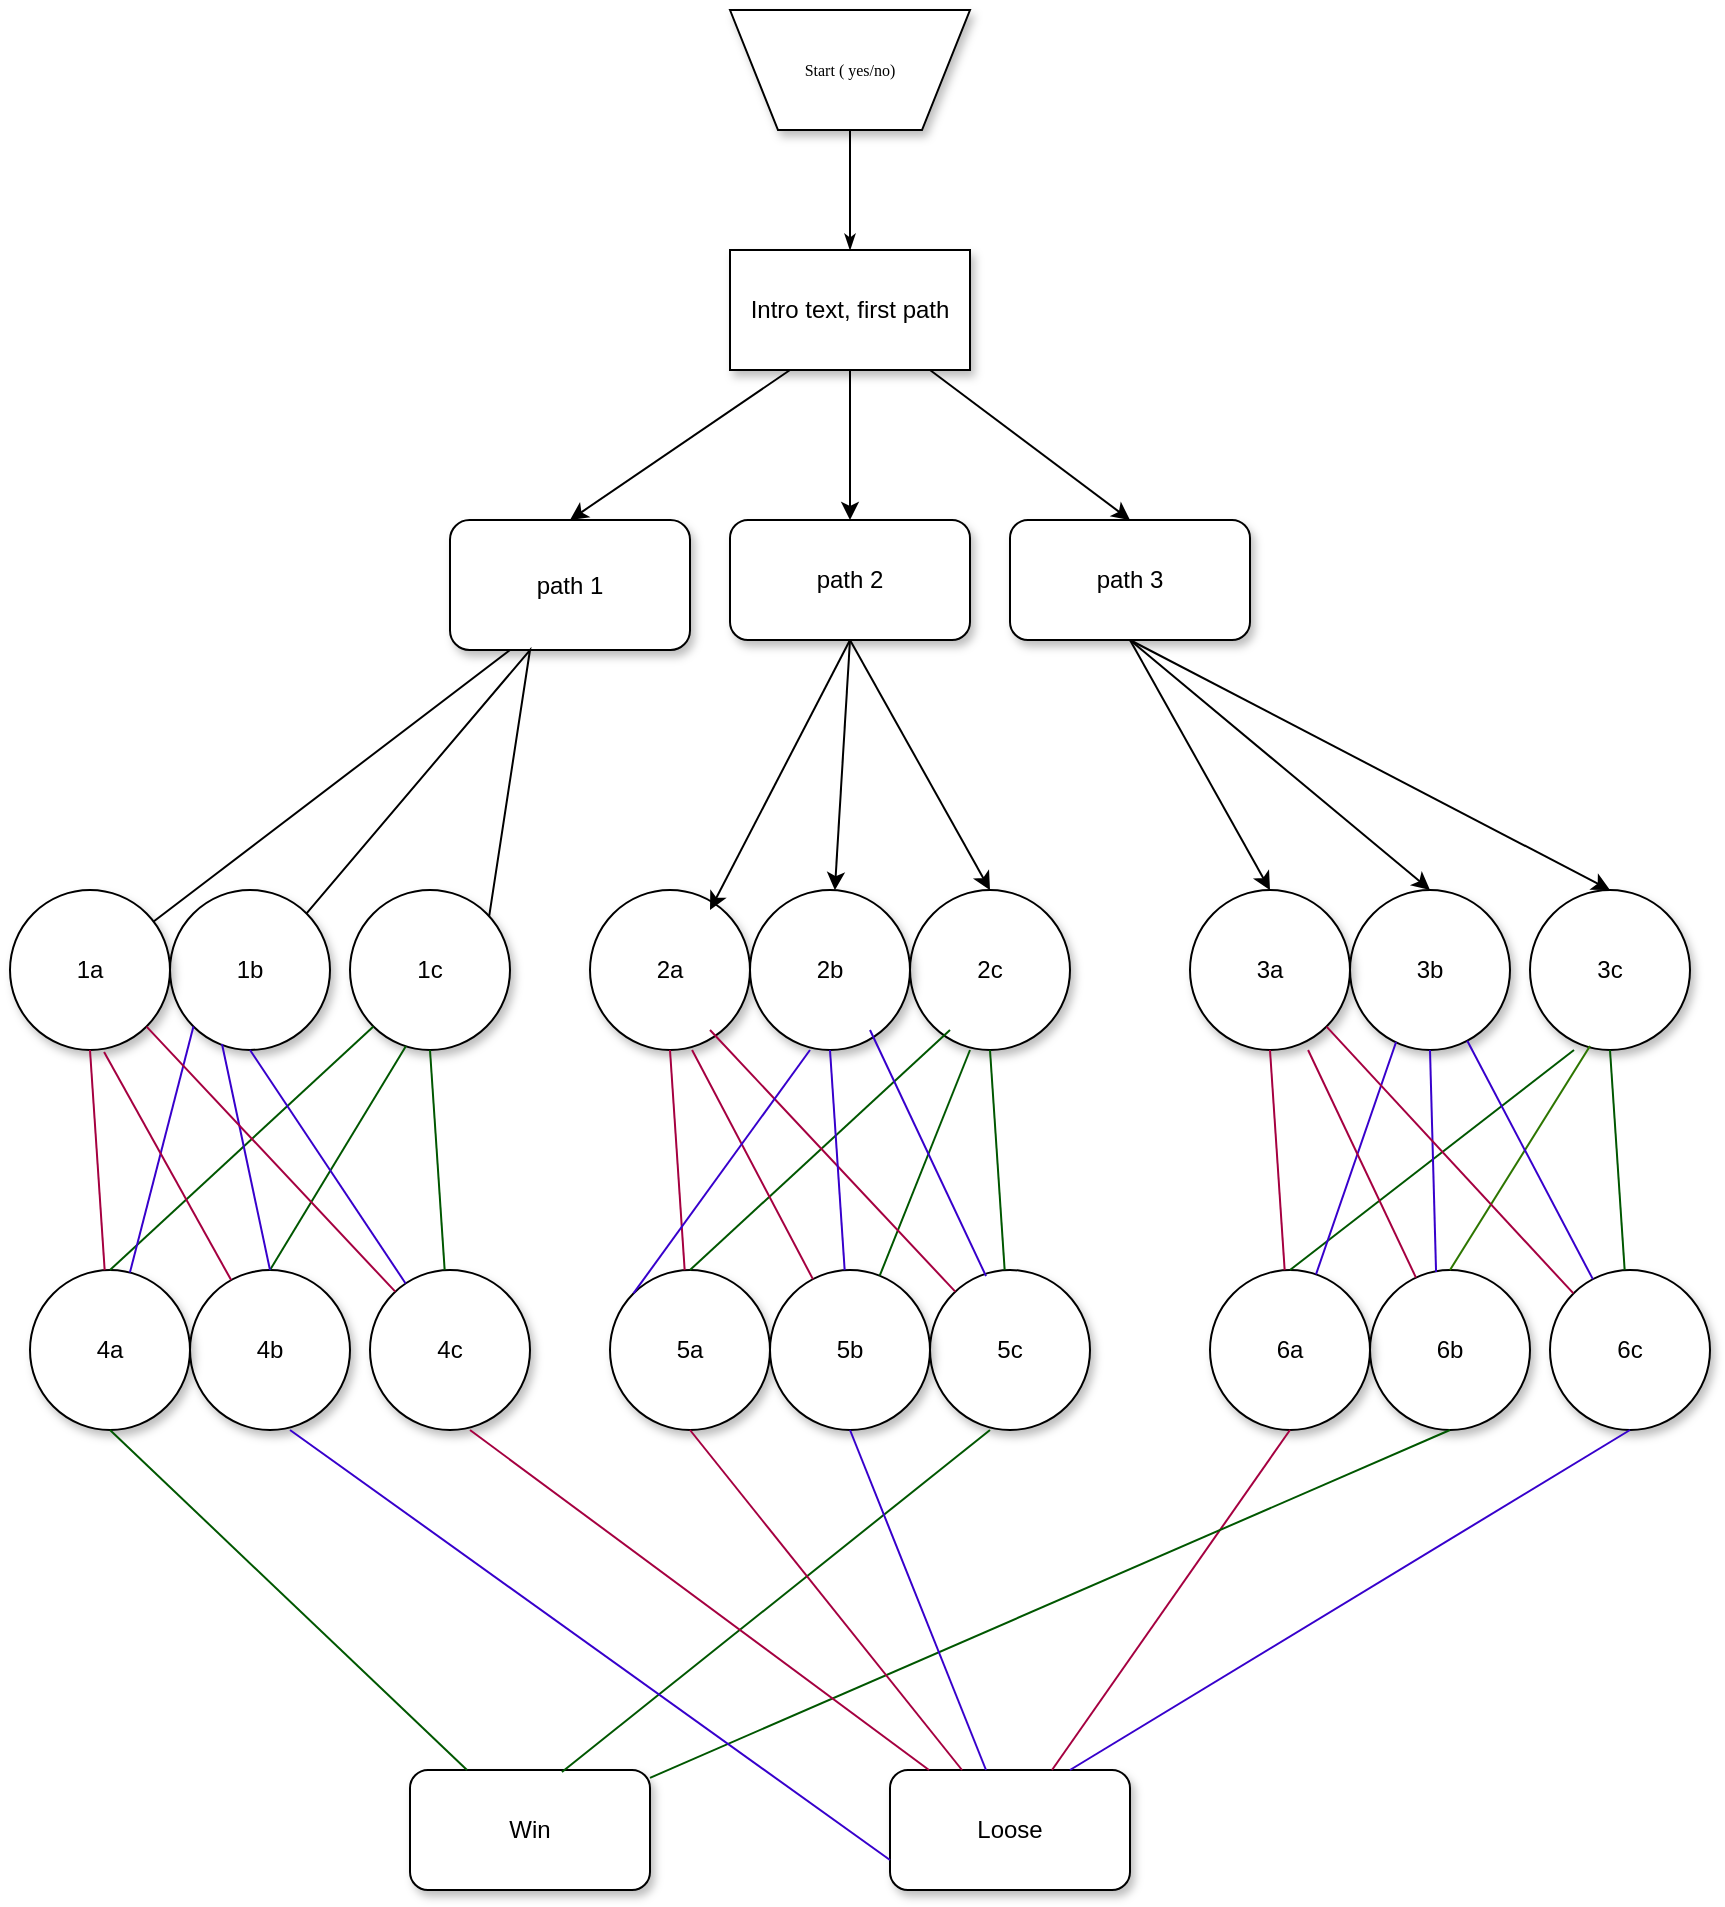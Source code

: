 <mxfile version="17.0.0" type="github">
  <diagram name="Page-1" id="edf60f1a-56cd-e834-aa8a-f176f3a09ee4">
    <mxGraphModel dx="1211" dy="1994" grid="1" gridSize="10" guides="1" tooltips="1" connect="1" arrows="1" fold="1" page="1" pageScale="1" pageWidth="1100" pageHeight="850" background="none" math="0" shadow="0">
      <root>
        <mxCell id="0" />
        <mxCell id="1" parent="0" />
        <mxCell id="60e70716793133e9-31" style="edgeStyle=orthogonalEdgeStyle;rounded=0;html=1;labelBackgroundColor=none;startSize=5;endArrow=classicThin;endFill=1;endSize=5;jettySize=auto;orthogonalLoop=1;strokeWidth=1;fontFamily=Verdana;fontSize=8" parent="1" source="60e70716793133e9-2" edge="1">
          <mxGeometry relative="1" as="geometry">
            <mxPoint x="570" y="-100" as="targetPoint" />
            <Array as="points">
              <mxPoint x="570" y="-110" />
            </Array>
          </mxGeometry>
        </mxCell>
        <mxCell id="60e70716793133e9-2" value="Start ( yes/no)" style="shape=trapezoid;whiteSpace=wrap;html=1;rounded=0;shadow=1;labelBackgroundColor=none;strokeWidth=1;fontFamily=Verdana;fontSize=8;align=center;flipV=1;" parent="1" vertex="1">
          <mxGeometry x="510" y="-220" width="120" height="60" as="geometry" />
        </mxCell>
        <mxCell id="3-9XB3UlxTxE3NfFyeRO-5" style="edgeStyle=orthogonalEdgeStyle;rounded=0;orthogonalLoop=1;jettySize=auto;html=1;exitX=0.5;exitY=1;exitDx=0;exitDy=0;" edge="1" parent="1" source="3-9XB3UlxTxE3NfFyeRO-2" target="3-9XB3UlxTxE3NfFyeRO-6">
          <mxGeometry relative="1" as="geometry">
            <mxPoint x="570" y="40" as="targetPoint" />
          </mxGeometry>
        </mxCell>
        <mxCell id="3-9XB3UlxTxE3NfFyeRO-2" value="Intro text, first path" style="rounded=0;whiteSpace=wrap;html=1;shadow=1;" vertex="1" parent="1">
          <mxGeometry x="510" y="-100" width="120" height="60" as="geometry" />
        </mxCell>
        <mxCell id="3-9XB3UlxTxE3NfFyeRO-3" value="" style="endArrow=classic;html=1;rounded=0;entryX=0.5;entryY=0;entryDx=0;entryDy=0;" edge="1" parent="1" target="3-9XB3UlxTxE3NfFyeRO-7">
          <mxGeometry width="50" height="50" relative="1" as="geometry">
            <mxPoint x="540" y="-40" as="sourcePoint" />
            <mxPoint x="470" y="40" as="targetPoint" />
          </mxGeometry>
        </mxCell>
        <mxCell id="3-9XB3UlxTxE3NfFyeRO-4" value="" style="endArrow=classic;html=1;rounded=0;entryX=0.5;entryY=0;entryDx=0;entryDy=0;" edge="1" parent="1" target="3-9XB3UlxTxE3NfFyeRO-8">
          <mxGeometry width="50" height="50" relative="1" as="geometry">
            <mxPoint x="610" y="-40" as="sourcePoint" />
            <mxPoint x="670" y="40" as="targetPoint" />
          </mxGeometry>
        </mxCell>
        <mxCell id="3-9XB3UlxTxE3NfFyeRO-6" value="path 2" style="rounded=1;whiteSpace=wrap;html=1;shadow=1;" vertex="1" parent="1">
          <mxGeometry x="510" y="35" width="120" height="60" as="geometry" />
        </mxCell>
        <mxCell id="3-9XB3UlxTxE3NfFyeRO-7" value="path 1" style="rounded=1;whiteSpace=wrap;html=1;shadow=1;" vertex="1" parent="1">
          <mxGeometry x="370" y="35" width="120" height="65" as="geometry" />
        </mxCell>
        <mxCell id="3-9XB3UlxTxE3NfFyeRO-8" value="path 3" style="rounded=1;whiteSpace=wrap;html=1;shadow=1;" vertex="1" parent="1">
          <mxGeometry x="650" y="35" width="120" height="60" as="geometry" />
        </mxCell>
        <mxCell id="3-9XB3UlxTxE3NfFyeRO-13" value="" style="endArrow=classic;html=1;rounded=0;exitX=1;exitY=0;exitDx=0;exitDy=0;" edge="1" parent="1" source="3-9XB3UlxTxE3NfFyeRO-16">
          <mxGeometry width="50" height="50" relative="1" as="geometry">
            <mxPoint x="240" y="238.35" as="sourcePoint" />
            <mxPoint x="387" y="250" as="targetPoint" />
            <Array as="points">
              <mxPoint x="410" y="100" />
            </Array>
          </mxGeometry>
        </mxCell>
        <mxCell id="3-9XB3UlxTxE3NfFyeRO-14" value="1c" style="ellipse;whiteSpace=wrap;html=1;aspect=fixed;shadow=1;" vertex="1" parent="1">
          <mxGeometry x="320" y="220" width="80" height="80" as="geometry" />
        </mxCell>
        <mxCell id="3-9XB3UlxTxE3NfFyeRO-16" value="1b" style="ellipse;whiteSpace=wrap;html=1;aspect=fixed;shadow=1;" vertex="1" parent="1">
          <mxGeometry x="230" y="220" width="80" height="80" as="geometry" />
        </mxCell>
        <mxCell id="3-9XB3UlxTxE3NfFyeRO-15" value="1a" style="ellipse;whiteSpace=wrap;html=1;aspect=fixed;shadow=1;" vertex="1" parent="1">
          <mxGeometry x="150" y="220" width="80" height="80" as="geometry" />
        </mxCell>
        <mxCell id="3-9XB3UlxTxE3NfFyeRO-17" value="" style="endArrow=none;html=1;rounded=0;exitX=0.25;exitY=1;exitDx=0;exitDy=0;" edge="1" parent="1" source="3-9XB3UlxTxE3NfFyeRO-7" target="3-9XB3UlxTxE3NfFyeRO-15">
          <mxGeometry width="50" height="50" relative="1" as="geometry">
            <mxPoint x="410" y="110" as="sourcePoint" />
            <mxPoint x="165.413" y="233.858" as="targetPoint" />
          </mxGeometry>
        </mxCell>
        <mxCell id="3-9XB3UlxTxE3NfFyeRO-18" value="2a" style="ellipse;whiteSpace=wrap;html=1;aspect=fixed;shadow=1;" vertex="1" parent="1">
          <mxGeometry x="440" y="220" width="80" height="80" as="geometry" />
        </mxCell>
        <mxCell id="3-9XB3UlxTxE3NfFyeRO-19" value="2c" style="ellipse;whiteSpace=wrap;html=1;aspect=fixed;shadow=1;" vertex="1" parent="1">
          <mxGeometry x="600" y="220" width="80" height="80" as="geometry" />
        </mxCell>
        <mxCell id="3-9XB3UlxTxE3NfFyeRO-20" value="2b" style="ellipse;whiteSpace=wrap;html=1;aspect=fixed;shadow=1;" vertex="1" parent="1">
          <mxGeometry x="520" y="220" width="80" height="80" as="geometry" />
        </mxCell>
        <mxCell id="3-9XB3UlxTxE3NfFyeRO-21" value="" style="endArrow=classic;html=1;rounded=0;exitX=0.5;exitY=1;exitDx=0;exitDy=0;" edge="1" parent="1" source="3-9XB3UlxTxE3NfFyeRO-6">
          <mxGeometry width="50" height="50" relative="1" as="geometry">
            <mxPoint x="460" y="270" as="sourcePoint" />
            <mxPoint x="500" y="230" as="targetPoint" />
          </mxGeometry>
        </mxCell>
        <mxCell id="3-9XB3UlxTxE3NfFyeRO-22" value="" style="endArrow=classic;html=1;rounded=0;exitX=0.5;exitY=1;exitDx=0;exitDy=0;" edge="1" parent="1" source="3-9XB3UlxTxE3NfFyeRO-6" target="3-9XB3UlxTxE3NfFyeRO-20">
          <mxGeometry width="50" height="50" relative="1" as="geometry">
            <mxPoint x="460" y="270" as="sourcePoint" />
            <mxPoint x="510" y="220" as="targetPoint" />
          </mxGeometry>
        </mxCell>
        <mxCell id="3-9XB3UlxTxE3NfFyeRO-23" value="" style="endArrow=classic;html=1;rounded=0;entryX=0.5;entryY=0;entryDx=0;entryDy=0;exitX=0.5;exitY=1;exitDx=0;exitDy=0;" edge="1" parent="1" source="3-9XB3UlxTxE3NfFyeRO-6" target="3-9XB3UlxTxE3NfFyeRO-19">
          <mxGeometry width="50" height="50" relative="1" as="geometry">
            <mxPoint x="460" y="270" as="sourcePoint" />
            <mxPoint x="510" y="220" as="targetPoint" />
          </mxGeometry>
        </mxCell>
        <mxCell id="3-9XB3UlxTxE3NfFyeRO-24" value="3c" style="ellipse;whiteSpace=wrap;html=1;aspect=fixed;shadow=1;" vertex="1" parent="1">
          <mxGeometry x="910" y="220" width="80" height="80" as="geometry" />
        </mxCell>
        <mxCell id="3-9XB3UlxTxE3NfFyeRO-25" value="3b" style="ellipse;whiteSpace=wrap;html=1;aspect=fixed;shadow=1;" vertex="1" parent="1">
          <mxGeometry x="820" y="220" width="80" height="80" as="geometry" />
        </mxCell>
        <mxCell id="3-9XB3UlxTxE3NfFyeRO-26" value="3a" style="ellipse;whiteSpace=wrap;html=1;aspect=fixed;shadow=1;" vertex="1" parent="1">
          <mxGeometry x="740" y="220" width="80" height="80" as="geometry" />
        </mxCell>
        <mxCell id="3-9XB3UlxTxE3NfFyeRO-27" value="" style="endArrow=classic;html=1;rounded=0;entryX=0.5;entryY=0;entryDx=0;entryDy=0;exitX=0.5;exitY=1;exitDx=0;exitDy=0;" edge="1" parent="1" source="3-9XB3UlxTxE3NfFyeRO-8" target="3-9XB3UlxTxE3NfFyeRO-26">
          <mxGeometry width="50" height="50" relative="1" as="geometry">
            <mxPoint x="690" y="110" as="sourcePoint" />
            <mxPoint x="650" y="220" as="targetPoint" />
          </mxGeometry>
        </mxCell>
        <mxCell id="3-9XB3UlxTxE3NfFyeRO-28" value="" style="endArrow=classic;html=1;rounded=0;entryX=0.5;entryY=0;entryDx=0;entryDy=0;exitX=0.5;exitY=1;exitDx=0;exitDy=0;" edge="1" parent="1" source="3-9XB3UlxTxE3NfFyeRO-8" target="3-9XB3UlxTxE3NfFyeRO-25">
          <mxGeometry width="50" height="50" relative="1" as="geometry">
            <mxPoint x="600" y="270" as="sourcePoint" />
            <mxPoint x="650" y="220" as="targetPoint" />
          </mxGeometry>
        </mxCell>
        <mxCell id="3-9XB3UlxTxE3NfFyeRO-29" value="" style="endArrow=classic;html=1;rounded=0;entryX=0.5;entryY=0;entryDx=0;entryDy=0;exitX=0.5;exitY=1;exitDx=0;exitDy=0;" edge="1" parent="1" source="3-9XB3UlxTxE3NfFyeRO-8" target="3-9XB3UlxTxE3NfFyeRO-24">
          <mxGeometry width="50" height="50" relative="1" as="geometry">
            <mxPoint x="600" y="270" as="sourcePoint" />
            <mxPoint x="650" y="220" as="targetPoint" />
          </mxGeometry>
        </mxCell>
        <mxCell id="3-9XB3UlxTxE3NfFyeRO-32" value="Loose" style="rounded=1;whiteSpace=wrap;html=1;shadow=1;" vertex="1" parent="1">
          <mxGeometry x="590" y="660" width="120" height="60" as="geometry" />
        </mxCell>
        <mxCell id="3-9XB3UlxTxE3NfFyeRO-33" value="Win" style="rounded=1;whiteSpace=wrap;html=1;shadow=1;" vertex="1" parent="1">
          <mxGeometry x="350" y="660" width="120" height="60" as="geometry" />
        </mxCell>
        <mxCell id="3-9XB3UlxTxE3NfFyeRO-34" value="4c" style="ellipse;whiteSpace=wrap;html=1;aspect=fixed;shadow=1;" vertex="1" parent="1">
          <mxGeometry x="330" y="410" width="80" height="80" as="geometry" />
        </mxCell>
        <mxCell id="3-9XB3UlxTxE3NfFyeRO-35" value="4b" style="ellipse;whiteSpace=wrap;html=1;aspect=fixed;shadow=1;" vertex="1" parent="1">
          <mxGeometry x="240" y="410" width="80" height="80" as="geometry" />
        </mxCell>
        <mxCell id="3-9XB3UlxTxE3NfFyeRO-36" value="4a" style="ellipse;whiteSpace=wrap;html=1;aspect=fixed;shadow=1;" vertex="1" parent="1">
          <mxGeometry x="160" y="410" width="80" height="80" as="geometry" />
        </mxCell>
        <mxCell id="3-9XB3UlxTxE3NfFyeRO-37" value="5a" style="ellipse;whiteSpace=wrap;html=1;aspect=fixed;shadow=1;" vertex="1" parent="1">
          <mxGeometry x="450" y="410" width="80" height="80" as="geometry" />
        </mxCell>
        <mxCell id="3-9XB3UlxTxE3NfFyeRO-38" value="5c" style="ellipse;whiteSpace=wrap;html=1;aspect=fixed;shadow=1;" vertex="1" parent="1">
          <mxGeometry x="610" y="410" width="80" height="80" as="geometry" />
        </mxCell>
        <mxCell id="3-9XB3UlxTxE3NfFyeRO-39" value="5b" style="ellipse;whiteSpace=wrap;html=1;aspect=fixed;shadow=1;" vertex="1" parent="1">
          <mxGeometry x="530" y="410" width="80" height="80" as="geometry" />
        </mxCell>
        <mxCell id="3-9XB3UlxTxE3NfFyeRO-40" value="6c" style="ellipse;whiteSpace=wrap;html=1;aspect=fixed;shadow=1;" vertex="1" parent="1">
          <mxGeometry x="920" y="410" width="80" height="80" as="geometry" />
        </mxCell>
        <mxCell id="3-9XB3UlxTxE3NfFyeRO-41" value="6b" style="ellipse;whiteSpace=wrap;html=1;aspect=fixed;shadow=1;" vertex="1" parent="1">
          <mxGeometry x="830" y="410" width="80" height="80" as="geometry" />
        </mxCell>
        <mxCell id="3-9XB3UlxTxE3NfFyeRO-42" value="6a" style="ellipse;whiteSpace=wrap;html=1;aspect=fixed;shadow=1;" vertex="1" parent="1">
          <mxGeometry x="750" y="410" width="80" height="80" as="geometry" />
        </mxCell>
        <mxCell id="3-9XB3UlxTxE3NfFyeRO-46" value="" style="endArrow=none;html=1;rounded=0;entryX=0.5;entryY=1;entryDx=0;entryDy=0;fillColor=#d80073;strokeColor=#A50040;" edge="1" parent="1" source="3-9XB3UlxTxE3NfFyeRO-32" target="3-9XB3UlxTxE3NfFyeRO-42">
          <mxGeometry width="50" height="50" relative="1" as="geometry">
            <mxPoint x="700" y="250" as="sourcePoint" />
            <mxPoint x="750" y="200" as="targetPoint" />
          </mxGeometry>
        </mxCell>
        <mxCell id="3-9XB3UlxTxE3NfFyeRO-47" value="" style="endArrow=none;html=1;rounded=0;fillColor=#008a00;strokeColor=#005700;" edge="1" parent="1" source="3-9XB3UlxTxE3NfFyeRO-33">
          <mxGeometry width="50" height="50" relative="1" as="geometry">
            <mxPoint x="820" y="540" as="sourcePoint" />
            <mxPoint x="870" y="490" as="targetPoint" />
          </mxGeometry>
        </mxCell>
        <mxCell id="3-9XB3UlxTxE3NfFyeRO-48" value="" style="endArrow=none;html=1;rounded=0;exitX=0.75;exitY=0;exitDx=0;exitDy=0;fillColor=#6a00ff;strokeColor=#3700CC;" edge="1" parent="1" source="3-9XB3UlxTxE3NfFyeRO-32">
          <mxGeometry width="50" height="50" relative="1" as="geometry">
            <mxPoint x="910" y="540" as="sourcePoint" />
            <mxPoint x="960" y="490" as="targetPoint" />
          </mxGeometry>
        </mxCell>
        <mxCell id="3-9XB3UlxTxE3NfFyeRO-49" value="" style="endArrow=none;html=1;rounded=0;exitX=0.633;exitY=0.017;exitDx=0;exitDy=0;exitPerimeter=0;fillColor=#008a00;strokeColor=#005700;" edge="1" parent="1" source="3-9XB3UlxTxE3NfFyeRO-33">
          <mxGeometry width="50" height="50" relative="1" as="geometry">
            <mxPoint x="590" y="540" as="sourcePoint" />
            <mxPoint x="640" y="490" as="targetPoint" />
          </mxGeometry>
        </mxCell>
        <mxCell id="3-9XB3UlxTxE3NfFyeRO-50" value="" style="endArrow=none;html=1;rounded=0;fillColor=#6a00ff;strokeColor=#3700CC;" edge="1" parent="1" source="3-9XB3UlxTxE3NfFyeRO-32">
          <mxGeometry width="50" height="50" relative="1" as="geometry">
            <mxPoint x="520" y="540" as="sourcePoint" />
            <mxPoint x="570" y="490" as="targetPoint" />
          </mxGeometry>
        </mxCell>
        <mxCell id="3-9XB3UlxTxE3NfFyeRO-51" value="" style="endArrow=none;html=1;rounded=0;fillColor=#d80073;strokeColor=#A50040;" edge="1" parent="1" source="3-9XB3UlxTxE3NfFyeRO-32">
          <mxGeometry width="50" height="50" relative="1" as="geometry">
            <mxPoint x="440" y="540" as="sourcePoint" />
            <mxPoint x="490" y="490" as="targetPoint" />
          </mxGeometry>
        </mxCell>
        <mxCell id="3-9XB3UlxTxE3NfFyeRO-52" value="" style="endArrow=none;html=1;rounded=0;fillColor=#d80073;strokeColor=#A50040;" edge="1" parent="1" source="3-9XB3UlxTxE3NfFyeRO-32">
          <mxGeometry width="50" height="50" relative="1" as="geometry">
            <mxPoint x="330" y="540" as="sourcePoint" />
            <mxPoint x="380" y="490" as="targetPoint" />
          </mxGeometry>
        </mxCell>
        <mxCell id="3-9XB3UlxTxE3NfFyeRO-53" value="" style="endArrow=none;html=1;rounded=0;exitX=0;exitY=0.75;exitDx=0;exitDy=0;fillColor=#6a00ff;strokeColor=#3700CC;" edge="1" parent="1" source="3-9XB3UlxTxE3NfFyeRO-32">
          <mxGeometry width="50" height="50" relative="1" as="geometry">
            <mxPoint x="240" y="540" as="sourcePoint" />
            <mxPoint x="290" y="490" as="targetPoint" />
          </mxGeometry>
        </mxCell>
        <mxCell id="3-9XB3UlxTxE3NfFyeRO-54" value="" style="endArrow=none;html=1;rounded=0;fillColor=#008a00;strokeColor=#005700;" edge="1" parent="1" source="3-9XB3UlxTxE3NfFyeRO-33">
          <mxGeometry width="50" height="50" relative="1" as="geometry">
            <mxPoint x="150" y="540" as="sourcePoint" />
            <mxPoint x="200" y="490" as="targetPoint" />
          </mxGeometry>
        </mxCell>
        <mxCell id="3-9XB3UlxTxE3NfFyeRO-56" value="" style="endArrow=none;html=1;rounded=0;entryX=0.5;entryY=1;entryDx=0;entryDy=0;fillColor=#008a00;strokeColor=#005700;" edge="1" parent="1" source="3-9XB3UlxTxE3NfFyeRO-40" target="3-9XB3UlxTxE3NfFyeRO-24">
          <mxGeometry width="50" height="50" relative="1" as="geometry">
            <mxPoint x="910" y="350" as="sourcePoint" />
            <mxPoint x="960" y="300" as="targetPoint" />
          </mxGeometry>
        </mxCell>
        <mxCell id="3-9XB3UlxTxE3NfFyeRO-58" value="" style="endArrow=none;html=1;rounded=0;fillColor=#008a00;strokeColor=#005700;" edge="1" parent="1" source="3-9XB3UlxTxE3NfFyeRO-38">
          <mxGeometry width="50" height="50" relative="1" as="geometry">
            <mxPoint x="590" y="350" as="sourcePoint" />
            <mxPoint x="640" y="300" as="targetPoint" />
          </mxGeometry>
        </mxCell>
        <mxCell id="3-9XB3UlxTxE3NfFyeRO-59" value="" style="endArrow=none;html=1;rounded=0;fillColor=#008a00;strokeColor=#005700;" edge="1" parent="1" source="3-9XB3UlxTxE3NfFyeRO-39">
          <mxGeometry width="50" height="50" relative="1" as="geometry">
            <mxPoint x="580" y="350" as="sourcePoint" />
            <mxPoint x="630" y="300" as="targetPoint" />
          </mxGeometry>
        </mxCell>
        <mxCell id="3-9XB3UlxTxE3NfFyeRO-60" value="" style="endArrow=none;html=1;rounded=0;exitX=0.5;exitY=0;exitDx=0;exitDy=0;fillColor=#008a00;strokeColor=#005700;" edge="1" parent="1" source="3-9XB3UlxTxE3NfFyeRO-37">
          <mxGeometry width="50" height="50" relative="1" as="geometry">
            <mxPoint x="570" y="340" as="sourcePoint" />
            <mxPoint x="620" y="290" as="targetPoint" />
          </mxGeometry>
        </mxCell>
        <mxCell id="3-9XB3UlxTxE3NfFyeRO-61" value="" style="endArrow=none;html=1;rounded=0;fontColor=#CC0000;fillColor=#d80073;strokeColor=#A50040;" edge="1" parent="1" target="3-9XB3UlxTxE3NfFyeRO-37">
          <mxGeometry width="50" height="50" relative="1" as="geometry">
            <mxPoint x="480" y="300" as="sourcePoint" />
            <mxPoint x="510" y="370" as="targetPoint" />
          </mxGeometry>
        </mxCell>
        <mxCell id="3-9XB3UlxTxE3NfFyeRO-62" value="" style="endArrow=none;html=1;rounded=0;entryX=0.638;entryY=1;entryDx=0;entryDy=0;entryPerimeter=0;fillColor=#d80073;strokeColor=#A50040;" edge="1" parent="1" source="3-9XB3UlxTxE3NfFyeRO-39" target="3-9XB3UlxTxE3NfFyeRO-18">
          <mxGeometry width="50" height="50" relative="1" as="geometry">
            <mxPoint x="575" y="360" as="sourcePoint" />
            <mxPoint x="565" y="300" as="targetPoint" />
          </mxGeometry>
        </mxCell>
        <mxCell id="3-9XB3UlxTxE3NfFyeRO-63" value="" style="endArrow=none;html=1;rounded=0;fillColor=#d80073;strokeColor=#A50040;" edge="1" parent="1" source="3-9XB3UlxTxE3NfFyeRO-38">
          <mxGeometry width="50" height="50" relative="1" as="geometry">
            <mxPoint x="550" y="360" as="sourcePoint" />
            <mxPoint x="500" y="290" as="targetPoint" />
          </mxGeometry>
        </mxCell>
        <mxCell id="3-9XB3UlxTxE3NfFyeRO-64" value="" style="endArrow=none;html=1;rounded=0;entryX=0.5;entryY=1;entryDx=0;entryDy=0;fillColor=#6a00ff;strokeColor=#3700CC;" edge="1" parent="1" source="3-9XB3UlxTxE3NfFyeRO-39" target="3-9XB3UlxTxE3NfFyeRO-20">
          <mxGeometry width="50" height="50" relative="1" as="geometry">
            <mxPoint x="565" y="360" as="sourcePoint" />
            <mxPoint x="555" y="290" as="targetPoint" />
          </mxGeometry>
        </mxCell>
        <mxCell id="3-9XB3UlxTxE3NfFyeRO-65" value="" style="endArrow=none;html=1;rounded=0;exitX=0;exitY=0;exitDx=0;exitDy=0;fillColor=#6a00ff;strokeColor=#3700CC;" edge="1" parent="1" source="3-9XB3UlxTxE3NfFyeRO-37">
          <mxGeometry width="50" height="50" relative="1" as="geometry">
            <mxPoint x="500" y="350" as="sourcePoint" />
            <mxPoint x="550" y="300" as="targetPoint" />
          </mxGeometry>
        </mxCell>
        <mxCell id="3-9XB3UlxTxE3NfFyeRO-66" value="" style="endArrow=none;html=1;rounded=0;exitX=0.35;exitY=0.038;exitDx=0;exitDy=0;exitPerimeter=0;fillColor=#6a00ff;strokeColor=#3700CC;" edge="1" parent="1" source="3-9XB3UlxTxE3NfFyeRO-38">
          <mxGeometry width="50" height="50" relative="1" as="geometry">
            <mxPoint x="630" y="350" as="sourcePoint" />
            <mxPoint x="580" y="290" as="targetPoint" />
          </mxGeometry>
        </mxCell>
        <mxCell id="3-9XB3UlxTxE3NfFyeRO-67" value="" style="endArrow=none;html=1;rounded=0;fontColor=#CC0000;fillColor=#60a917;strokeColor=#2D7600;exitX=0.5;exitY=0;exitDx=0;exitDy=0;entryX=0.375;entryY=0.975;entryDx=0;entryDy=0;entryPerimeter=0;" edge="1" parent="1" source="3-9XB3UlxTxE3NfFyeRO-41" target="3-9XB3UlxTxE3NfFyeRO-24">
          <mxGeometry width="50" height="50" relative="1" as="geometry">
            <mxPoint x="880" y="340" as="sourcePoint" />
            <mxPoint x="930" y="290" as="targetPoint" />
          </mxGeometry>
        </mxCell>
        <mxCell id="3-9XB3UlxTxE3NfFyeRO-68" value="" style="endArrow=none;html=1;rounded=0;fontColor=#CC0000;entryX=0.275;entryY=1;entryDx=0;entryDy=0;entryPerimeter=0;exitX=0.5;exitY=0;exitDx=0;exitDy=0;fillColor=#008a00;strokeColor=#005700;" edge="1" parent="1" source="3-9XB3UlxTxE3NfFyeRO-42" target="3-9XB3UlxTxE3NfFyeRO-24">
          <mxGeometry width="50" height="50" relative="1" as="geometry">
            <mxPoint x="880" y="340" as="sourcePoint" />
            <mxPoint x="930" y="290" as="targetPoint" />
          </mxGeometry>
        </mxCell>
        <mxCell id="3-9XB3UlxTxE3NfFyeRO-69" value="" style="endArrow=none;html=1;rounded=0;fontColor=#CC0000;fillColor=#6a00ff;strokeColor=#3700CC;" edge="1" parent="1" source="3-9XB3UlxTxE3NfFyeRO-40" target="3-9XB3UlxTxE3NfFyeRO-25">
          <mxGeometry width="50" height="50" relative="1" as="geometry">
            <mxPoint x="700" y="350" as="sourcePoint" />
            <mxPoint x="750" y="300" as="targetPoint" />
          </mxGeometry>
        </mxCell>
        <mxCell id="3-9XB3UlxTxE3NfFyeRO-70" value="" style="endArrow=none;html=1;rounded=0;fontColor=#CC0000;entryX=0.5;entryY=1;entryDx=0;entryDy=0;exitX=0.413;exitY=0.013;exitDx=0;exitDy=0;exitPerimeter=0;fillColor=#6a00ff;strokeColor=#3700CC;" edge="1" parent="1" source="3-9XB3UlxTxE3NfFyeRO-41" target="3-9XB3UlxTxE3NfFyeRO-25">
          <mxGeometry width="50" height="50" relative="1" as="geometry">
            <mxPoint x="700" y="350" as="sourcePoint" />
            <mxPoint x="750" y="300" as="targetPoint" />
          </mxGeometry>
        </mxCell>
        <mxCell id="3-9XB3UlxTxE3NfFyeRO-71" value="" style="endArrow=none;html=1;rounded=0;fontColor=#CC0000;entryX=0.288;entryY=0.95;entryDx=0;entryDy=0;entryPerimeter=0;fillColor=#6a00ff;strokeColor=#3700CC;" edge="1" parent="1" source="3-9XB3UlxTxE3NfFyeRO-42" target="3-9XB3UlxTxE3NfFyeRO-25">
          <mxGeometry width="50" height="50" relative="1" as="geometry">
            <mxPoint x="790" y="340" as="sourcePoint" />
            <mxPoint x="840" y="290" as="targetPoint" />
          </mxGeometry>
        </mxCell>
        <mxCell id="3-9XB3UlxTxE3NfFyeRO-72" value="" style="endArrow=none;html=1;rounded=0;fontColor=#CC0000;entryX=0.5;entryY=1;entryDx=0;entryDy=0;fillColor=#d80073;strokeColor=#A50040;" edge="1" parent="1" source="3-9XB3UlxTxE3NfFyeRO-42" target="3-9XB3UlxTxE3NfFyeRO-26">
          <mxGeometry width="50" height="50" relative="1" as="geometry">
            <mxPoint x="700" y="350" as="sourcePoint" />
            <mxPoint x="750" y="300" as="targetPoint" />
          </mxGeometry>
        </mxCell>
        <mxCell id="3-9XB3UlxTxE3NfFyeRO-73" value="" style="endArrow=none;html=1;rounded=0;fontColor=#CC0000;entryX=0.738;entryY=1;entryDx=0;entryDy=0;entryPerimeter=0;fillColor=#d80073;strokeColor=#A50040;" edge="1" parent="1" source="3-9XB3UlxTxE3NfFyeRO-41" target="3-9XB3UlxTxE3NfFyeRO-26">
          <mxGeometry width="50" height="50" relative="1" as="geometry">
            <mxPoint x="700" y="350" as="sourcePoint" />
            <mxPoint x="750" y="300" as="targetPoint" />
          </mxGeometry>
        </mxCell>
        <mxCell id="3-9XB3UlxTxE3NfFyeRO-74" value="" style="endArrow=none;html=1;rounded=0;fontColor=#CC0000;entryX=1;entryY=1;entryDx=0;entryDy=0;exitX=0;exitY=0;exitDx=0;exitDy=0;fillColor=#d80073;strokeColor=#A50040;" edge="1" parent="1" source="3-9XB3UlxTxE3NfFyeRO-40" target="3-9XB3UlxTxE3NfFyeRO-26">
          <mxGeometry width="50" height="50" relative="1" as="geometry">
            <mxPoint x="700" y="350" as="sourcePoint" />
            <mxPoint x="750" y="300" as="targetPoint" />
          </mxGeometry>
        </mxCell>
        <mxCell id="3-9XB3UlxTxE3NfFyeRO-84" value="" style="endArrow=none;html=1;rounded=0;fontColor=#CC0000;entryX=0.5;entryY=1;entryDx=0;entryDy=0;fillColor=#008a00;strokeColor=#005700;" edge="1" parent="1" source="3-9XB3UlxTxE3NfFyeRO-34" target="3-9XB3UlxTxE3NfFyeRO-14">
          <mxGeometry width="50" height="50" relative="1" as="geometry">
            <mxPoint x="700" y="350" as="sourcePoint" />
            <mxPoint x="750" y="300" as="targetPoint" />
          </mxGeometry>
        </mxCell>
        <mxCell id="3-9XB3UlxTxE3NfFyeRO-85" value="" style="endArrow=none;html=1;rounded=0;fontColor=#CC0000;entryX=0.35;entryY=0.975;entryDx=0;entryDy=0;exitX=0.5;exitY=0;exitDx=0;exitDy=0;entryPerimeter=0;fillColor=#008a00;strokeColor=#005700;" edge="1" parent="1" source="3-9XB3UlxTxE3NfFyeRO-35" target="3-9XB3UlxTxE3NfFyeRO-14">
          <mxGeometry width="50" height="50" relative="1" as="geometry">
            <mxPoint x="700" y="350" as="sourcePoint" />
            <mxPoint x="750" y="300" as="targetPoint" />
          </mxGeometry>
        </mxCell>
        <mxCell id="3-9XB3UlxTxE3NfFyeRO-86" value="" style="endArrow=none;html=1;rounded=0;fontColor=#CC0000;exitX=0.5;exitY=0;exitDx=0;exitDy=0;entryX=0;entryY=1;entryDx=0;entryDy=0;fillColor=#008a00;strokeColor=#005700;" edge="1" parent="1" source="3-9XB3UlxTxE3NfFyeRO-36" target="3-9XB3UlxTxE3NfFyeRO-14">
          <mxGeometry width="50" height="50" relative="1" as="geometry">
            <mxPoint x="290" y="340" as="sourcePoint" />
            <mxPoint x="340" y="290" as="targetPoint" />
          </mxGeometry>
        </mxCell>
        <mxCell id="3-9XB3UlxTxE3NfFyeRO-87" value="" style="endArrow=none;html=1;rounded=0;fontColor=#CC0000;entryX=0.5;entryY=1;entryDx=0;entryDy=0;fillColor=#6a00ff;strokeColor=#3700CC;" edge="1" parent="1" source="3-9XB3UlxTxE3NfFyeRO-34" target="3-9XB3UlxTxE3NfFyeRO-16">
          <mxGeometry width="50" height="50" relative="1" as="geometry">
            <mxPoint x="700" y="350" as="sourcePoint" />
            <mxPoint x="750" y="300" as="targetPoint" />
          </mxGeometry>
        </mxCell>
        <mxCell id="3-9XB3UlxTxE3NfFyeRO-88" value="" style="endArrow=none;html=1;rounded=0;fontColor=#CC0000;entryX=0.325;entryY=0.963;entryDx=0;entryDy=0;entryPerimeter=0;exitX=0.5;exitY=0;exitDx=0;exitDy=0;fillColor=#6a00ff;strokeColor=#3700CC;" edge="1" parent="1" source="3-9XB3UlxTxE3NfFyeRO-35" target="3-9XB3UlxTxE3NfFyeRO-16">
          <mxGeometry width="50" height="50" relative="1" as="geometry">
            <mxPoint x="700" y="350" as="sourcePoint" />
            <mxPoint x="750" y="300" as="targetPoint" />
          </mxGeometry>
        </mxCell>
        <mxCell id="3-9XB3UlxTxE3NfFyeRO-89" value="" style="endArrow=none;html=1;rounded=0;fontColor=#CC0000;entryX=0.5;entryY=1;entryDx=0;entryDy=0;fillColor=#d80073;strokeColor=#A50040;" edge="1" parent="1" source="3-9XB3UlxTxE3NfFyeRO-36" target="3-9XB3UlxTxE3NfFyeRO-15">
          <mxGeometry width="50" height="50" relative="1" as="geometry">
            <mxPoint x="700" y="350" as="sourcePoint" />
            <mxPoint x="750" y="300" as="targetPoint" />
          </mxGeometry>
        </mxCell>
        <mxCell id="3-9XB3UlxTxE3NfFyeRO-90" value="" style="endArrow=none;html=1;rounded=0;fontColor=#CC0000;entryX=0;entryY=1;entryDx=0;entryDy=0;fillColor=#6a00ff;strokeColor=#3700CC;" edge="1" parent="1" source="3-9XB3UlxTxE3NfFyeRO-36" target="3-9XB3UlxTxE3NfFyeRO-16">
          <mxGeometry width="50" height="50" relative="1" as="geometry">
            <mxPoint x="700" y="350" as="sourcePoint" />
            <mxPoint x="750" y="300" as="targetPoint" />
          </mxGeometry>
        </mxCell>
        <mxCell id="3-9XB3UlxTxE3NfFyeRO-91" value="" style="endArrow=none;html=1;rounded=0;fontColor=#CC0000;entryX=0.588;entryY=1.013;entryDx=0;entryDy=0;entryPerimeter=0;fillColor=#d80073;strokeColor=#A50040;" edge="1" parent="1" source="3-9XB3UlxTxE3NfFyeRO-35" target="3-9XB3UlxTxE3NfFyeRO-15">
          <mxGeometry width="50" height="50" relative="1" as="geometry">
            <mxPoint x="700" y="350" as="sourcePoint" />
            <mxPoint x="750" y="300" as="targetPoint" />
          </mxGeometry>
        </mxCell>
        <mxCell id="3-9XB3UlxTxE3NfFyeRO-92" value="" style="endArrow=none;html=1;rounded=0;fontColor=#CC0000;entryX=1;entryY=1;entryDx=0;entryDy=0;fillColor=#d80073;strokeColor=#A50040;" edge="1" parent="1" source="3-9XB3UlxTxE3NfFyeRO-34" target="3-9XB3UlxTxE3NfFyeRO-15">
          <mxGeometry width="50" height="50" relative="1" as="geometry">
            <mxPoint x="620" y="350" as="sourcePoint" />
            <mxPoint x="670" y="300" as="targetPoint" />
          </mxGeometry>
        </mxCell>
      </root>
    </mxGraphModel>
  </diagram>
</mxfile>
